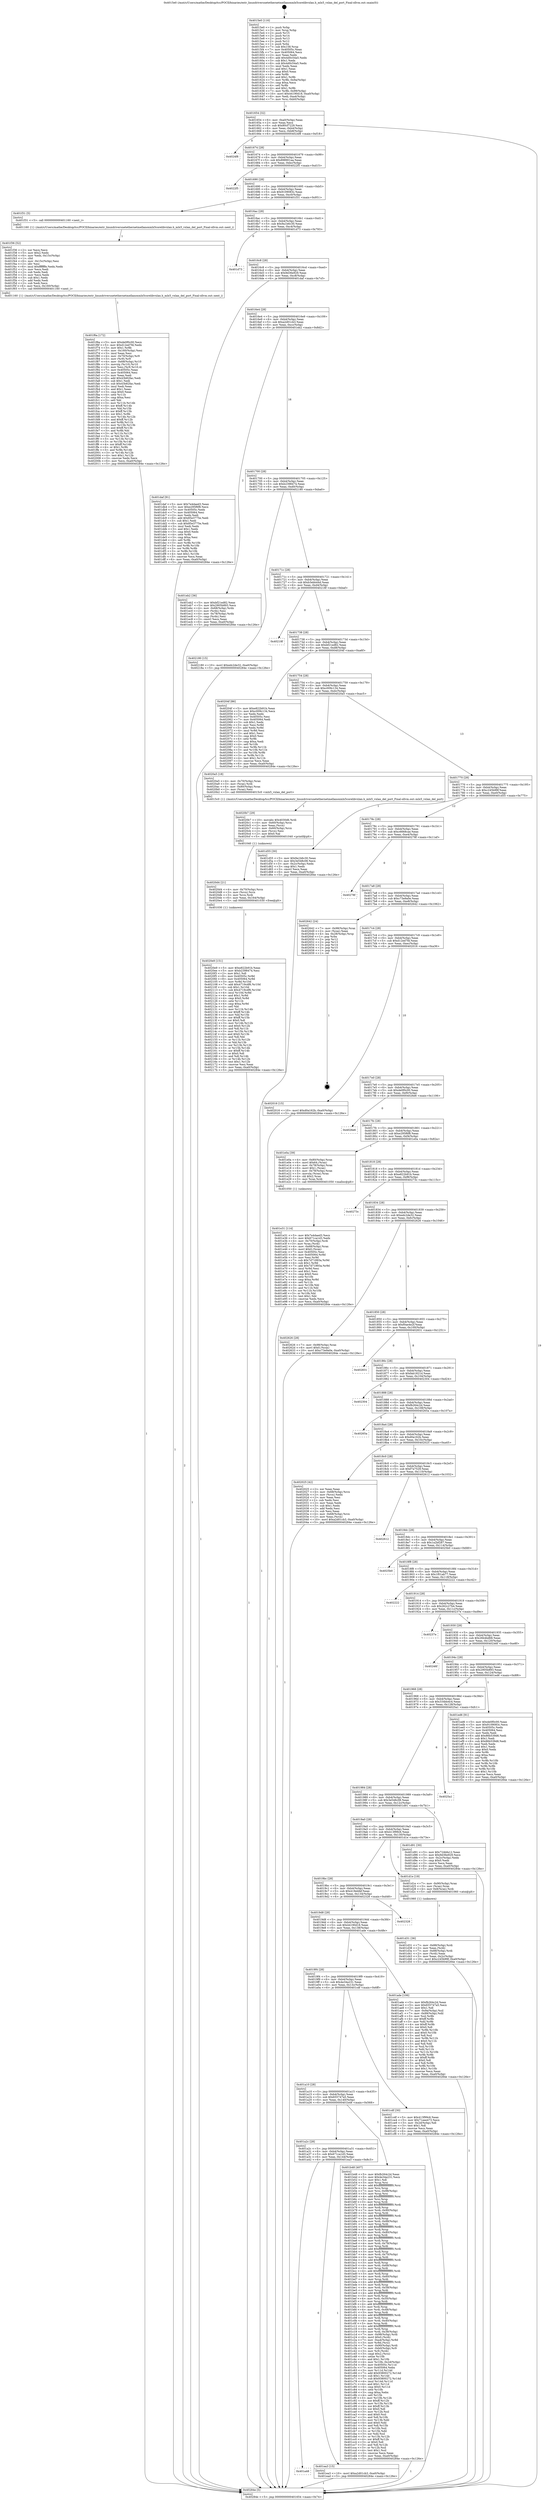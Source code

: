 digraph "0x4015e0" {
  label = "0x4015e0 (/mnt/c/Users/mathe/Desktop/tcc/POCII/binaries/extr_linuxdriversnetethernetmellanoxmlx5corelibvxlan.h_mlx5_vxlan_del_port_Final-ollvm.out::main(0))"
  labelloc = "t"
  node[shape=record]

  Entry [label="",width=0.3,height=0.3,shape=circle,fillcolor=black,style=filled]
  "0x401654" [label="{
     0x401654 [32]\l
     | [instrs]\l
     &nbsp;&nbsp;0x401654 \<+6\>: mov -0xa0(%rbp),%eax\l
     &nbsp;&nbsp;0x40165a \<+2\>: mov %eax,%ecx\l
     &nbsp;&nbsp;0x40165c \<+6\>: sub $0x80cf7229,%ecx\l
     &nbsp;&nbsp;0x401662 \<+6\>: mov %eax,-0xb4(%rbp)\l
     &nbsp;&nbsp;0x401668 \<+6\>: mov %ecx,-0xb8(%rbp)\l
     &nbsp;&nbsp;0x40166e \<+6\>: je 00000000004024f8 \<main+0xf18\>\l
  }"]
  "0x4024f8" [label="{
     0x4024f8\l
  }", style=dashed]
  "0x401674" [label="{
     0x401674 [28]\l
     | [instrs]\l
     &nbsp;&nbsp;0x401674 \<+5\>: jmp 0000000000401679 \<main+0x99\>\l
     &nbsp;&nbsp;0x401679 \<+6\>: mov -0xb4(%rbp),%eax\l
     &nbsp;&nbsp;0x40167f \<+5\>: sub $0x898901aa,%eax\l
     &nbsp;&nbsp;0x401684 \<+6\>: mov %eax,-0xbc(%rbp)\l
     &nbsp;&nbsp;0x40168a \<+6\>: je 00000000004022f5 \<main+0xd15\>\l
  }"]
  Exit [label="",width=0.3,height=0.3,shape=circle,fillcolor=black,style=filled,peripheries=2]
  "0x4022f5" [label="{
     0x4022f5\l
  }", style=dashed]
  "0x401690" [label="{
     0x401690 [28]\l
     | [instrs]\l
     &nbsp;&nbsp;0x401690 \<+5\>: jmp 0000000000401695 \<main+0xb5\>\l
     &nbsp;&nbsp;0x401695 \<+6\>: mov -0xb4(%rbp),%eax\l
     &nbsp;&nbsp;0x40169b \<+5\>: sub $0x9109083c,%eax\l
     &nbsp;&nbsp;0x4016a0 \<+6\>: mov %eax,-0xc0(%rbp)\l
     &nbsp;&nbsp;0x4016a6 \<+6\>: je 0000000000401f31 \<main+0x951\>\l
  }"]
  "0x4020e9" [label="{
     0x4020e9 [151]\l
     | [instrs]\l
     &nbsp;&nbsp;0x4020e9 \<+5\>: mov $0xe822b91b,%eax\l
     &nbsp;&nbsp;0x4020ee \<+5\>: mov $0xb2398474,%esi\l
     &nbsp;&nbsp;0x4020f3 \<+2\>: mov $0x1,%dl\l
     &nbsp;&nbsp;0x4020f5 \<+8\>: mov 0x40505c,%r8d\l
     &nbsp;&nbsp;0x4020fd \<+8\>: mov 0x405064,%r9d\l
     &nbsp;&nbsp;0x402105 \<+3\>: mov %r8d,%r10d\l
     &nbsp;&nbsp;0x402108 \<+7\>: add $0x4719cdf6,%r10d\l
     &nbsp;&nbsp;0x40210f \<+4\>: sub $0x1,%r10d\l
     &nbsp;&nbsp;0x402113 \<+7\>: sub $0x4719cdf6,%r10d\l
     &nbsp;&nbsp;0x40211a \<+4\>: imul %r10d,%r8d\l
     &nbsp;&nbsp;0x40211e \<+4\>: and $0x1,%r8d\l
     &nbsp;&nbsp;0x402122 \<+4\>: cmp $0x0,%r8d\l
     &nbsp;&nbsp;0x402126 \<+4\>: sete %r11b\l
     &nbsp;&nbsp;0x40212a \<+4\>: cmp $0xa,%r9d\l
     &nbsp;&nbsp;0x40212e \<+3\>: setl %bl\l
     &nbsp;&nbsp;0x402131 \<+3\>: mov %r11b,%r14b\l
     &nbsp;&nbsp;0x402134 \<+4\>: xor $0xff,%r14b\l
     &nbsp;&nbsp;0x402138 \<+3\>: mov %bl,%r15b\l
     &nbsp;&nbsp;0x40213b \<+4\>: xor $0xff,%r15b\l
     &nbsp;&nbsp;0x40213f \<+3\>: xor $0x0,%dl\l
     &nbsp;&nbsp;0x402142 \<+3\>: mov %r14b,%r12b\l
     &nbsp;&nbsp;0x402145 \<+4\>: and $0x0,%r12b\l
     &nbsp;&nbsp;0x402149 \<+3\>: and %dl,%r11b\l
     &nbsp;&nbsp;0x40214c \<+3\>: mov %r15b,%r13b\l
     &nbsp;&nbsp;0x40214f \<+4\>: and $0x0,%r13b\l
     &nbsp;&nbsp;0x402153 \<+2\>: and %dl,%bl\l
     &nbsp;&nbsp;0x402155 \<+3\>: or %r11b,%r12b\l
     &nbsp;&nbsp;0x402158 \<+3\>: or %bl,%r13b\l
     &nbsp;&nbsp;0x40215b \<+3\>: xor %r13b,%r12b\l
     &nbsp;&nbsp;0x40215e \<+3\>: or %r15b,%r14b\l
     &nbsp;&nbsp;0x402161 \<+4\>: xor $0xff,%r14b\l
     &nbsp;&nbsp;0x402165 \<+3\>: or $0x0,%dl\l
     &nbsp;&nbsp;0x402168 \<+3\>: and %dl,%r14b\l
     &nbsp;&nbsp;0x40216b \<+3\>: or %r14b,%r12b\l
     &nbsp;&nbsp;0x40216e \<+4\>: test $0x1,%r12b\l
     &nbsp;&nbsp;0x402172 \<+3\>: cmovne %esi,%eax\l
     &nbsp;&nbsp;0x402175 \<+6\>: mov %eax,-0xa0(%rbp)\l
     &nbsp;&nbsp;0x40217b \<+5\>: jmp 000000000040284e \<main+0x126e\>\l
  }"]
  "0x401f31" [label="{
     0x401f31 [5]\l
     | [instrs]\l
     &nbsp;&nbsp;0x401f31 \<+5\>: call 0000000000401160 \<next_i\>\l
     | [calls]\l
     &nbsp;&nbsp;0x401160 \{1\} (/mnt/c/Users/mathe/Desktop/tcc/POCII/binaries/extr_linuxdriversnetethernetmellanoxmlx5corelibvxlan.h_mlx5_vxlan_del_port_Final-ollvm.out::next_i)\l
  }"]
  "0x4016ac" [label="{
     0x4016ac [28]\l
     | [instrs]\l
     &nbsp;&nbsp;0x4016ac \<+5\>: jmp 00000000004016b1 \<main+0xd1\>\l
     &nbsp;&nbsp;0x4016b1 \<+6\>: mov -0xb4(%rbp),%eax\l
     &nbsp;&nbsp;0x4016b7 \<+5\>: sub $0x9a1b6c30,%eax\l
     &nbsp;&nbsp;0x4016bc \<+6\>: mov %eax,-0xc4(%rbp)\l
     &nbsp;&nbsp;0x4016c2 \<+6\>: je 0000000000401d73 \<main+0x793\>\l
  }"]
  "0x4020d4" [label="{
     0x4020d4 [21]\l
     | [instrs]\l
     &nbsp;&nbsp;0x4020d4 \<+4\>: mov -0x70(%rbp),%rcx\l
     &nbsp;&nbsp;0x4020d8 \<+3\>: mov (%rcx),%rcx\l
     &nbsp;&nbsp;0x4020db \<+3\>: mov %rcx,%rdi\l
     &nbsp;&nbsp;0x4020de \<+6\>: mov %eax,-0x164(%rbp)\l
     &nbsp;&nbsp;0x4020e4 \<+5\>: call 0000000000401030 \<free@plt\>\l
     | [calls]\l
     &nbsp;&nbsp;0x401030 \{1\} (unknown)\l
  }"]
  "0x401d73" [label="{
     0x401d73\l
  }", style=dashed]
  "0x4016c8" [label="{
     0x4016c8 [28]\l
     | [instrs]\l
     &nbsp;&nbsp;0x4016c8 \<+5\>: jmp 00000000004016cd \<main+0xed\>\l
     &nbsp;&nbsp;0x4016cd \<+6\>: mov -0xb4(%rbp),%eax\l
     &nbsp;&nbsp;0x4016d3 \<+5\>: sub $0x9d36e929,%eax\l
     &nbsp;&nbsp;0x4016d8 \<+6\>: mov %eax,-0xc8(%rbp)\l
     &nbsp;&nbsp;0x4016de \<+6\>: je 0000000000401daf \<main+0x7cf\>\l
  }"]
  "0x4020b7" [label="{
     0x4020b7 [29]\l
     | [instrs]\l
     &nbsp;&nbsp;0x4020b7 \<+10\>: movabs $0x4030d6,%rdi\l
     &nbsp;&nbsp;0x4020c1 \<+4\>: mov -0x60(%rbp),%rcx\l
     &nbsp;&nbsp;0x4020c5 \<+2\>: mov %eax,(%rcx)\l
     &nbsp;&nbsp;0x4020c7 \<+4\>: mov -0x60(%rbp),%rcx\l
     &nbsp;&nbsp;0x4020cb \<+2\>: mov (%rcx),%esi\l
     &nbsp;&nbsp;0x4020cd \<+2\>: mov $0x0,%al\l
     &nbsp;&nbsp;0x4020cf \<+5\>: call 0000000000401040 \<printf@plt\>\l
     | [calls]\l
     &nbsp;&nbsp;0x401040 \{1\} (unknown)\l
  }"]
  "0x401daf" [label="{
     0x401daf [91]\l
     | [instrs]\l
     &nbsp;&nbsp;0x401daf \<+5\>: mov $0x7e4daed3,%eax\l
     &nbsp;&nbsp;0x401db4 \<+5\>: mov $0xe295f6f8,%ecx\l
     &nbsp;&nbsp;0x401db9 \<+7\>: mov 0x40505c,%edx\l
     &nbsp;&nbsp;0x401dc0 \<+7\>: mov 0x405064,%esi\l
     &nbsp;&nbsp;0x401dc7 \<+2\>: mov %edx,%edi\l
     &nbsp;&nbsp;0x401dc9 \<+6\>: add $0x85e3775e,%edi\l
     &nbsp;&nbsp;0x401dcf \<+3\>: sub $0x1,%edi\l
     &nbsp;&nbsp;0x401dd2 \<+6\>: sub $0x85e3775e,%edi\l
     &nbsp;&nbsp;0x401dd8 \<+3\>: imul %edi,%edx\l
     &nbsp;&nbsp;0x401ddb \<+3\>: and $0x1,%edx\l
     &nbsp;&nbsp;0x401dde \<+3\>: cmp $0x0,%edx\l
     &nbsp;&nbsp;0x401de1 \<+4\>: sete %r8b\l
     &nbsp;&nbsp;0x401de5 \<+3\>: cmp $0xa,%esi\l
     &nbsp;&nbsp;0x401de8 \<+4\>: setl %r9b\l
     &nbsp;&nbsp;0x401dec \<+3\>: mov %r8b,%r10b\l
     &nbsp;&nbsp;0x401def \<+3\>: and %r9b,%r10b\l
     &nbsp;&nbsp;0x401df2 \<+3\>: xor %r9b,%r8b\l
     &nbsp;&nbsp;0x401df5 \<+3\>: or %r8b,%r10b\l
     &nbsp;&nbsp;0x401df8 \<+4\>: test $0x1,%r10b\l
     &nbsp;&nbsp;0x401dfc \<+3\>: cmovne %ecx,%eax\l
     &nbsp;&nbsp;0x401dff \<+6\>: mov %eax,-0xa0(%rbp)\l
     &nbsp;&nbsp;0x401e05 \<+5\>: jmp 000000000040284e \<main+0x126e\>\l
  }"]
  "0x4016e4" [label="{
     0x4016e4 [28]\l
     | [instrs]\l
     &nbsp;&nbsp;0x4016e4 \<+5\>: jmp 00000000004016e9 \<main+0x109\>\l
     &nbsp;&nbsp;0x4016e9 \<+6\>: mov -0xb4(%rbp),%eax\l
     &nbsp;&nbsp;0x4016ef \<+5\>: sub $0xa2d01cb3,%eax\l
     &nbsp;&nbsp;0x4016f4 \<+6\>: mov %eax,-0xcc(%rbp)\l
     &nbsp;&nbsp;0x4016fa \<+6\>: je 0000000000401eb2 \<main+0x8d2\>\l
  }"]
  "0x401f6a" [label="{
     0x401f6a [172]\l
     | [instrs]\l
     &nbsp;&nbsp;0x401f6a \<+5\>: mov $0xde0f0c00,%ecx\l
     &nbsp;&nbsp;0x401f6f \<+5\>: mov $0xd12ed7fd,%edx\l
     &nbsp;&nbsp;0x401f74 \<+3\>: mov $0x1,%r8b\l
     &nbsp;&nbsp;0x401f77 \<+6\>: mov -0x160(%rbp),%esi\l
     &nbsp;&nbsp;0x401f7d \<+3\>: imul %eax,%esi\l
     &nbsp;&nbsp;0x401f80 \<+4\>: mov -0x70(%rbp),%r9\l
     &nbsp;&nbsp;0x401f84 \<+3\>: mov (%r9),%r9\l
     &nbsp;&nbsp;0x401f87 \<+4\>: mov -0x68(%rbp),%r10\l
     &nbsp;&nbsp;0x401f8b \<+3\>: movslq (%r10),%r10\l
     &nbsp;&nbsp;0x401f8e \<+4\>: mov %esi,(%r9,%r10,4)\l
     &nbsp;&nbsp;0x401f92 \<+7\>: mov 0x40505c,%eax\l
     &nbsp;&nbsp;0x401f99 \<+7\>: mov 0x405064,%esi\l
     &nbsp;&nbsp;0x401fa0 \<+2\>: mov %eax,%edi\l
     &nbsp;&nbsp;0x401fa2 \<+6\>: add $0x43b82fac,%edi\l
     &nbsp;&nbsp;0x401fa8 \<+3\>: sub $0x1,%edi\l
     &nbsp;&nbsp;0x401fab \<+6\>: sub $0x43b82fac,%edi\l
     &nbsp;&nbsp;0x401fb1 \<+3\>: imul %edi,%eax\l
     &nbsp;&nbsp;0x401fb4 \<+3\>: and $0x1,%eax\l
     &nbsp;&nbsp;0x401fb7 \<+3\>: cmp $0x0,%eax\l
     &nbsp;&nbsp;0x401fba \<+4\>: sete %r11b\l
     &nbsp;&nbsp;0x401fbe \<+3\>: cmp $0xa,%esi\l
     &nbsp;&nbsp;0x401fc1 \<+3\>: setl %bl\l
     &nbsp;&nbsp;0x401fc4 \<+3\>: mov %r11b,%r14b\l
     &nbsp;&nbsp;0x401fc7 \<+4\>: xor $0xff,%r14b\l
     &nbsp;&nbsp;0x401fcb \<+3\>: mov %bl,%r15b\l
     &nbsp;&nbsp;0x401fce \<+4\>: xor $0xff,%r15b\l
     &nbsp;&nbsp;0x401fd2 \<+4\>: xor $0x1,%r8b\l
     &nbsp;&nbsp;0x401fd6 \<+3\>: mov %r14b,%r12b\l
     &nbsp;&nbsp;0x401fd9 \<+4\>: and $0xff,%r12b\l
     &nbsp;&nbsp;0x401fdd \<+3\>: and %r8b,%r11b\l
     &nbsp;&nbsp;0x401fe0 \<+3\>: mov %r15b,%r13b\l
     &nbsp;&nbsp;0x401fe3 \<+4\>: and $0xff,%r13b\l
     &nbsp;&nbsp;0x401fe7 \<+3\>: and %r8b,%bl\l
     &nbsp;&nbsp;0x401fea \<+3\>: or %r11b,%r12b\l
     &nbsp;&nbsp;0x401fed \<+3\>: or %bl,%r13b\l
     &nbsp;&nbsp;0x401ff0 \<+3\>: xor %r13b,%r12b\l
     &nbsp;&nbsp;0x401ff3 \<+3\>: or %r15b,%r14b\l
     &nbsp;&nbsp;0x401ff6 \<+4\>: xor $0xff,%r14b\l
     &nbsp;&nbsp;0x401ffa \<+4\>: or $0x1,%r8b\l
     &nbsp;&nbsp;0x401ffe \<+3\>: and %r8b,%r14b\l
     &nbsp;&nbsp;0x402001 \<+3\>: or %r14b,%r12b\l
     &nbsp;&nbsp;0x402004 \<+4\>: test $0x1,%r12b\l
     &nbsp;&nbsp;0x402008 \<+3\>: cmovne %edx,%ecx\l
     &nbsp;&nbsp;0x40200b \<+6\>: mov %ecx,-0xa0(%rbp)\l
     &nbsp;&nbsp;0x402011 \<+5\>: jmp 000000000040284e \<main+0x126e\>\l
  }"]
  "0x401eb2" [label="{
     0x401eb2 [36]\l
     | [instrs]\l
     &nbsp;&nbsp;0x401eb2 \<+5\>: mov $0xbf21ed82,%eax\l
     &nbsp;&nbsp;0x401eb7 \<+5\>: mov $0x2905b893,%ecx\l
     &nbsp;&nbsp;0x401ebc \<+4\>: mov -0x68(%rbp),%rdx\l
     &nbsp;&nbsp;0x401ec0 \<+2\>: mov (%rdx),%esi\l
     &nbsp;&nbsp;0x401ec2 \<+4\>: mov -0x78(%rbp),%rdx\l
     &nbsp;&nbsp;0x401ec6 \<+2\>: cmp (%rdx),%esi\l
     &nbsp;&nbsp;0x401ec8 \<+3\>: cmovl %ecx,%eax\l
     &nbsp;&nbsp;0x401ecb \<+6\>: mov %eax,-0xa0(%rbp)\l
     &nbsp;&nbsp;0x401ed1 \<+5\>: jmp 000000000040284e \<main+0x126e\>\l
  }"]
  "0x401700" [label="{
     0x401700 [28]\l
     | [instrs]\l
     &nbsp;&nbsp;0x401700 \<+5\>: jmp 0000000000401705 \<main+0x125\>\l
     &nbsp;&nbsp;0x401705 \<+6\>: mov -0xb4(%rbp),%eax\l
     &nbsp;&nbsp;0x40170b \<+5\>: sub $0xb2398474,%eax\l
     &nbsp;&nbsp;0x401710 \<+6\>: mov %eax,-0xd0(%rbp)\l
     &nbsp;&nbsp;0x401716 \<+6\>: je 0000000000402180 \<main+0xba0\>\l
  }"]
  "0x401f36" [label="{
     0x401f36 [52]\l
     | [instrs]\l
     &nbsp;&nbsp;0x401f36 \<+2\>: xor %ecx,%ecx\l
     &nbsp;&nbsp;0x401f38 \<+5\>: mov $0x2,%edx\l
     &nbsp;&nbsp;0x401f3d \<+6\>: mov %edx,-0x15c(%rbp)\l
     &nbsp;&nbsp;0x401f43 \<+1\>: cltd\l
     &nbsp;&nbsp;0x401f44 \<+6\>: mov -0x15c(%rbp),%esi\l
     &nbsp;&nbsp;0x401f4a \<+2\>: idiv %esi\l
     &nbsp;&nbsp;0x401f4c \<+6\>: imul $0xfffffffe,%edx,%edx\l
     &nbsp;&nbsp;0x401f52 \<+2\>: mov %ecx,%edi\l
     &nbsp;&nbsp;0x401f54 \<+2\>: sub %edx,%edi\l
     &nbsp;&nbsp;0x401f56 \<+2\>: mov %ecx,%edx\l
     &nbsp;&nbsp;0x401f58 \<+3\>: sub $0x1,%edx\l
     &nbsp;&nbsp;0x401f5b \<+2\>: add %edx,%edi\l
     &nbsp;&nbsp;0x401f5d \<+2\>: sub %edi,%ecx\l
     &nbsp;&nbsp;0x401f5f \<+6\>: mov %ecx,-0x160(%rbp)\l
     &nbsp;&nbsp;0x401f65 \<+5\>: call 0000000000401160 \<next_i\>\l
     | [calls]\l
     &nbsp;&nbsp;0x401160 \{1\} (/mnt/c/Users/mathe/Desktop/tcc/POCII/binaries/extr_linuxdriversnetethernetmellanoxmlx5corelibvxlan.h_mlx5_vxlan_del_port_Final-ollvm.out::next_i)\l
  }"]
  "0x402180" [label="{
     0x402180 [15]\l
     | [instrs]\l
     &nbsp;&nbsp;0x402180 \<+10\>: movl $0xedc2de32,-0xa0(%rbp)\l
     &nbsp;&nbsp;0x40218a \<+5\>: jmp 000000000040284e \<main+0x126e\>\l
  }"]
  "0x40171c" [label="{
     0x40171c [28]\l
     | [instrs]\l
     &nbsp;&nbsp;0x40171c \<+5\>: jmp 0000000000401721 \<main+0x141\>\l
     &nbsp;&nbsp;0x401721 \<+6\>: mov -0xb4(%rbp),%eax\l
     &nbsp;&nbsp;0x401727 \<+5\>: sub $0xb3ebb44d,%eax\l
     &nbsp;&nbsp;0x40172c \<+6\>: mov %eax,-0xd4(%rbp)\l
     &nbsp;&nbsp;0x401732 \<+6\>: je 000000000040218f \<main+0xbaf\>\l
  }"]
  "0x401a48" [label="{
     0x401a48\l
  }", style=dashed]
  "0x40218f" [label="{
     0x40218f\l
  }", style=dashed]
  "0x401738" [label="{
     0x401738 [28]\l
     | [instrs]\l
     &nbsp;&nbsp;0x401738 \<+5\>: jmp 000000000040173d \<main+0x15d\>\l
     &nbsp;&nbsp;0x40173d \<+6\>: mov -0xb4(%rbp),%eax\l
     &nbsp;&nbsp;0x401743 \<+5\>: sub $0xbf21ed82,%eax\l
     &nbsp;&nbsp;0x401748 \<+6\>: mov %eax,-0xd8(%rbp)\l
     &nbsp;&nbsp;0x40174e \<+6\>: je 000000000040204f \<main+0xa6f\>\l
  }"]
  "0x401ea3" [label="{
     0x401ea3 [15]\l
     | [instrs]\l
     &nbsp;&nbsp;0x401ea3 \<+10\>: movl $0xa2d01cb3,-0xa0(%rbp)\l
     &nbsp;&nbsp;0x401ead \<+5\>: jmp 000000000040284e \<main+0x126e\>\l
  }"]
  "0x40204f" [label="{
     0x40204f [86]\l
     | [instrs]\l
     &nbsp;&nbsp;0x40204f \<+5\>: mov $0xe822b91b,%eax\l
     &nbsp;&nbsp;0x402054 \<+5\>: mov $0xc009c134,%ecx\l
     &nbsp;&nbsp;0x402059 \<+2\>: xor %edx,%edx\l
     &nbsp;&nbsp;0x40205b \<+7\>: mov 0x40505c,%esi\l
     &nbsp;&nbsp;0x402062 \<+7\>: mov 0x405064,%edi\l
     &nbsp;&nbsp;0x402069 \<+3\>: sub $0x1,%edx\l
     &nbsp;&nbsp;0x40206c \<+3\>: mov %esi,%r8d\l
     &nbsp;&nbsp;0x40206f \<+3\>: add %edx,%r8d\l
     &nbsp;&nbsp;0x402072 \<+4\>: imul %r8d,%esi\l
     &nbsp;&nbsp;0x402076 \<+3\>: and $0x1,%esi\l
     &nbsp;&nbsp;0x402079 \<+3\>: cmp $0x0,%esi\l
     &nbsp;&nbsp;0x40207c \<+4\>: sete %r9b\l
     &nbsp;&nbsp;0x402080 \<+3\>: cmp $0xa,%edi\l
     &nbsp;&nbsp;0x402083 \<+4\>: setl %r10b\l
     &nbsp;&nbsp;0x402087 \<+3\>: mov %r9b,%r11b\l
     &nbsp;&nbsp;0x40208a \<+3\>: and %r10b,%r11b\l
     &nbsp;&nbsp;0x40208d \<+3\>: xor %r10b,%r9b\l
     &nbsp;&nbsp;0x402090 \<+3\>: or %r9b,%r11b\l
     &nbsp;&nbsp;0x402093 \<+4\>: test $0x1,%r11b\l
     &nbsp;&nbsp;0x402097 \<+3\>: cmovne %ecx,%eax\l
     &nbsp;&nbsp;0x40209a \<+6\>: mov %eax,-0xa0(%rbp)\l
     &nbsp;&nbsp;0x4020a0 \<+5\>: jmp 000000000040284e \<main+0x126e\>\l
  }"]
  "0x401754" [label="{
     0x401754 [28]\l
     | [instrs]\l
     &nbsp;&nbsp;0x401754 \<+5\>: jmp 0000000000401759 \<main+0x179\>\l
     &nbsp;&nbsp;0x401759 \<+6\>: mov -0xb4(%rbp),%eax\l
     &nbsp;&nbsp;0x40175f \<+5\>: sub $0xc009c134,%eax\l
     &nbsp;&nbsp;0x401764 \<+6\>: mov %eax,-0xdc(%rbp)\l
     &nbsp;&nbsp;0x40176a \<+6\>: je 00000000004020a5 \<main+0xac5\>\l
  }"]
  "0x401e31" [label="{
     0x401e31 [114]\l
     | [instrs]\l
     &nbsp;&nbsp;0x401e31 \<+5\>: mov $0x7e4daed3,%ecx\l
     &nbsp;&nbsp;0x401e36 \<+5\>: mov $0x671ca1d3,%edx\l
     &nbsp;&nbsp;0x401e3b \<+4\>: mov -0x70(%rbp),%rdi\l
     &nbsp;&nbsp;0x401e3f \<+3\>: mov %rax,(%rdi)\l
     &nbsp;&nbsp;0x401e42 \<+4\>: mov -0x68(%rbp),%rax\l
     &nbsp;&nbsp;0x401e46 \<+6\>: movl $0x0,(%rax)\l
     &nbsp;&nbsp;0x401e4c \<+7\>: mov 0x40505c,%esi\l
     &nbsp;&nbsp;0x401e53 \<+8\>: mov 0x405064,%r8d\l
     &nbsp;&nbsp;0x401e5b \<+3\>: mov %esi,%r9d\l
     &nbsp;&nbsp;0x401e5e \<+7\>: sub $0x7d71893a,%r9d\l
     &nbsp;&nbsp;0x401e65 \<+4\>: sub $0x1,%r9d\l
     &nbsp;&nbsp;0x401e69 \<+7\>: add $0x7d71893a,%r9d\l
     &nbsp;&nbsp;0x401e70 \<+4\>: imul %r9d,%esi\l
     &nbsp;&nbsp;0x401e74 \<+3\>: and $0x1,%esi\l
     &nbsp;&nbsp;0x401e77 \<+3\>: cmp $0x0,%esi\l
     &nbsp;&nbsp;0x401e7a \<+4\>: sete %r10b\l
     &nbsp;&nbsp;0x401e7e \<+4\>: cmp $0xa,%r8d\l
     &nbsp;&nbsp;0x401e82 \<+4\>: setl %r11b\l
     &nbsp;&nbsp;0x401e86 \<+3\>: mov %r10b,%bl\l
     &nbsp;&nbsp;0x401e89 \<+3\>: and %r11b,%bl\l
     &nbsp;&nbsp;0x401e8c \<+3\>: xor %r11b,%r10b\l
     &nbsp;&nbsp;0x401e8f \<+3\>: or %r10b,%bl\l
     &nbsp;&nbsp;0x401e92 \<+3\>: test $0x1,%bl\l
     &nbsp;&nbsp;0x401e95 \<+3\>: cmovne %edx,%ecx\l
     &nbsp;&nbsp;0x401e98 \<+6\>: mov %ecx,-0xa0(%rbp)\l
     &nbsp;&nbsp;0x401e9e \<+5\>: jmp 000000000040284e \<main+0x126e\>\l
  }"]
  "0x4020a5" [label="{
     0x4020a5 [18]\l
     | [instrs]\l
     &nbsp;&nbsp;0x4020a5 \<+4\>: mov -0x70(%rbp),%rax\l
     &nbsp;&nbsp;0x4020a9 \<+3\>: mov (%rax),%rdi\l
     &nbsp;&nbsp;0x4020ac \<+4\>: mov -0x80(%rbp),%rax\l
     &nbsp;&nbsp;0x4020b0 \<+2\>: mov (%rax),%esi\l
     &nbsp;&nbsp;0x4020b2 \<+5\>: call 00000000004015c0 \<mlx5_vxlan_del_port\>\l
     | [calls]\l
     &nbsp;&nbsp;0x4015c0 \{1\} (/mnt/c/Users/mathe/Desktop/tcc/POCII/binaries/extr_linuxdriversnetethernetmellanoxmlx5corelibvxlan.h_mlx5_vxlan_del_port_Final-ollvm.out::mlx5_vxlan_del_port)\l
  }"]
  "0x401770" [label="{
     0x401770 [28]\l
     | [instrs]\l
     &nbsp;&nbsp;0x401770 \<+5\>: jmp 0000000000401775 \<main+0x195\>\l
     &nbsp;&nbsp;0x401775 \<+6\>: mov -0xb4(%rbp),%eax\l
     &nbsp;&nbsp;0x40177b \<+5\>: sub $0xc245b99f,%eax\l
     &nbsp;&nbsp;0x401780 \<+6\>: mov %eax,-0xe0(%rbp)\l
     &nbsp;&nbsp;0x401786 \<+6\>: je 0000000000401d55 \<main+0x775\>\l
  }"]
  "0x401d31" [label="{
     0x401d31 [36]\l
     | [instrs]\l
     &nbsp;&nbsp;0x401d31 \<+7\>: mov -0x88(%rbp),%rdi\l
     &nbsp;&nbsp;0x401d38 \<+2\>: mov %eax,(%rdi)\l
     &nbsp;&nbsp;0x401d3a \<+7\>: mov -0x88(%rbp),%rdi\l
     &nbsp;&nbsp;0x401d41 \<+2\>: mov (%rdi),%eax\l
     &nbsp;&nbsp;0x401d43 \<+3\>: mov %eax,-0x2c(%rbp)\l
     &nbsp;&nbsp;0x401d46 \<+10\>: movl $0xc245b99f,-0xa0(%rbp)\l
     &nbsp;&nbsp;0x401d50 \<+5\>: jmp 000000000040284e \<main+0x126e\>\l
  }"]
  "0x401d55" [label="{
     0x401d55 [30]\l
     | [instrs]\l
     &nbsp;&nbsp;0x401d55 \<+5\>: mov $0x9a1b6c30,%eax\l
     &nbsp;&nbsp;0x401d5a \<+5\>: mov $0x3e548c08,%ecx\l
     &nbsp;&nbsp;0x401d5f \<+3\>: mov -0x2c(%rbp),%edx\l
     &nbsp;&nbsp;0x401d62 \<+3\>: cmp $0x1,%edx\l
     &nbsp;&nbsp;0x401d65 \<+3\>: cmovl %ecx,%eax\l
     &nbsp;&nbsp;0x401d68 \<+6\>: mov %eax,-0xa0(%rbp)\l
     &nbsp;&nbsp;0x401d6e \<+5\>: jmp 000000000040284e \<main+0x126e\>\l
  }"]
  "0x40178c" [label="{
     0x40178c [28]\l
     | [instrs]\l
     &nbsp;&nbsp;0x40178c \<+5\>: jmp 0000000000401791 \<main+0x1b1\>\l
     &nbsp;&nbsp;0x401791 \<+6\>: mov -0xb4(%rbp),%eax\l
     &nbsp;&nbsp;0x401797 \<+5\>: sub $0xc6668cae,%eax\l
     &nbsp;&nbsp;0x40179c \<+6\>: mov %eax,-0xe4(%rbp)\l
     &nbsp;&nbsp;0x4017a2 \<+6\>: je 000000000040278f \<main+0x11af\>\l
  }"]
  "0x401a2c" [label="{
     0x401a2c [28]\l
     | [instrs]\l
     &nbsp;&nbsp;0x401a2c \<+5\>: jmp 0000000000401a31 \<main+0x451\>\l
     &nbsp;&nbsp;0x401a31 \<+6\>: mov -0xb4(%rbp),%eax\l
     &nbsp;&nbsp;0x401a37 \<+5\>: sub $0x671ca1d3,%eax\l
     &nbsp;&nbsp;0x401a3c \<+6\>: mov %eax,-0x144(%rbp)\l
     &nbsp;&nbsp;0x401a42 \<+6\>: je 0000000000401ea3 \<main+0x8c3\>\l
  }"]
  "0x40278f" [label="{
     0x40278f\l
  }", style=dashed]
  "0x4017a8" [label="{
     0x4017a8 [28]\l
     | [instrs]\l
     &nbsp;&nbsp;0x4017a8 \<+5\>: jmp 00000000004017ad \<main+0x1cd\>\l
     &nbsp;&nbsp;0x4017ad \<+6\>: mov -0xb4(%rbp),%eax\l
     &nbsp;&nbsp;0x4017b3 \<+5\>: sub $0xc73e9a0e,%eax\l
     &nbsp;&nbsp;0x4017b8 \<+6\>: mov %eax,-0xe8(%rbp)\l
     &nbsp;&nbsp;0x4017be \<+6\>: je 0000000000402642 \<main+0x1062\>\l
  }"]
  "0x401b48" [label="{
     0x401b48 [407]\l
     | [instrs]\l
     &nbsp;&nbsp;0x401b48 \<+5\>: mov $0xfb264c2d,%eax\l
     &nbsp;&nbsp;0x401b4d \<+5\>: mov $0x4e34a231,%ecx\l
     &nbsp;&nbsp;0x401b52 \<+2\>: mov $0x1,%dl\l
     &nbsp;&nbsp;0x401b54 \<+3\>: mov %rsp,%rsi\l
     &nbsp;&nbsp;0x401b57 \<+4\>: add $0xfffffffffffffff0,%rsi\l
     &nbsp;&nbsp;0x401b5b \<+3\>: mov %rsi,%rsp\l
     &nbsp;&nbsp;0x401b5e \<+7\>: mov %rsi,-0x98(%rbp)\l
     &nbsp;&nbsp;0x401b65 \<+3\>: mov %rsp,%rsi\l
     &nbsp;&nbsp;0x401b68 \<+4\>: add $0xfffffffffffffff0,%rsi\l
     &nbsp;&nbsp;0x401b6c \<+3\>: mov %rsi,%rsp\l
     &nbsp;&nbsp;0x401b6f \<+3\>: mov %rsp,%rdi\l
     &nbsp;&nbsp;0x401b72 \<+4\>: add $0xfffffffffffffff0,%rdi\l
     &nbsp;&nbsp;0x401b76 \<+3\>: mov %rdi,%rsp\l
     &nbsp;&nbsp;0x401b79 \<+7\>: mov %rdi,-0x90(%rbp)\l
     &nbsp;&nbsp;0x401b80 \<+3\>: mov %rsp,%rdi\l
     &nbsp;&nbsp;0x401b83 \<+4\>: add $0xfffffffffffffff0,%rdi\l
     &nbsp;&nbsp;0x401b87 \<+3\>: mov %rdi,%rsp\l
     &nbsp;&nbsp;0x401b8a \<+7\>: mov %rdi,-0x88(%rbp)\l
     &nbsp;&nbsp;0x401b91 \<+3\>: mov %rsp,%rdi\l
     &nbsp;&nbsp;0x401b94 \<+4\>: add $0xfffffffffffffff0,%rdi\l
     &nbsp;&nbsp;0x401b98 \<+3\>: mov %rdi,%rsp\l
     &nbsp;&nbsp;0x401b9b \<+4\>: mov %rdi,-0x80(%rbp)\l
     &nbsp;&nbsp;0x401b9f \<+3\>: mov %rsp,%rdi\l
     &nbsp;&nbsp;0x401ba2 \<+4\>: add $0xfffffffffffffff0,%rdi\l
     &nbsp;&nbsp;0x401ba6 \<+3\>: mov %rdi,%rsp\l
     &nbsp;&nbsp;0x401ba9 \<+4\>: mov %rdi,-0x78(%rbp)\l
     &nbsp;&nbsp;0x401bad \<+3\>: mov %rsp,%rdi\l
     &nbsp;&nbsp;0x401bb0 \<+4\>: add $0xfffffffffffffff0,%rdi\l
     &nbsp;&nbsp;0x401bb4 \<+3\>: mov %rdi,%rsp\l
     &nbsp;&nbsp;0x401bb7 \<+4\>: mov %rdi,-0x70(%rbp)\l
     &nbsp;&nbsp;0x401bbb \<+3\>: mov %rsp,%rdi\l
     &nbsp;&nbsp;0x401bbe \<+4\>: add $0xfffffffffffffff0,%rdi\l
     &nbsp;&nbsp;0x401bc2 \<+3\>: mov %rdi,%rsp\l
     &nbsp;&nbsp;0x401bc5 \<+4\>: mov %rdi,-0x68(%rbp)\l
     &nbsp;&nbsp;0x401bc9 \<+3\>: mov %rsp,%rdi\l
     &nbsp;&nbsp;0x401bcc \<+4\>: add $0xfffffffffffffff0,%rdi\l
     &nbsp;&nbsp;0x401bd0 \<+3\>: mov %rdi,%rsp\l
     &nbsp;&nbsp;0x401bd3 \<+4\>: mov %rdi,-0x60(%rbp)\l
     &nbsp;&nbsp;0x401bd7 \<+3\>: mov %rsp,%rdi\l
     &nbsp;&nbsp;0x401bda \<+4\>: add $0xfffffffffffffff0,%rdi\l
     &nbsp;&nbsp;0x401bde \<+3\>: mov %rdi,%rsp\l
     &nbsp;&nbsp;0x401be1 \<+4\>: mov %rdi,-0x58(%rbp)\l
     &nbsp;&nbsp;0x401be5 \<+3\>: mov %rsp,%rdi\l
     &nbsp;&nbsp;0x401be8 \<+4\>: add $0xfffffffffffffff0,%rdi\l
     &nbsp;&nbsp;0x401bec \<+3\>: mov %rdi,%rsp\l
     &nbsp;&nbsp;0x401bef \<+4\>: mov %rdi,-0x50(%rbp)\l
     &nbsp;&nbsp;0x401bf3 \<+3\>: mov %rsp,%rdi\l
     &nbsp;&nbsp;0x401bf6 \<+4\>: add $0xfffffffffffffff0,%rdi\l
     &nbsp;&nbsp;0x401bfa \<+3\>: mov %rdi,%rsp\l
     &nbsp;&nbsp;0x401bfd \<+4\>: mov %rdi,-0x48(%rbp)\l
     &nbsp;&nbsp;0x401c01 \<+3\>: mov %rsp,%rdi\l
     &nbsp;&nbsp;0x401c04 \<+4\>: add $0xfffffffffffffff0,%rdi\l
     &nbsp;&nbsp;0x401c08 \<+3\>: mov %rdi,%rsp\l
     &nbsp;&nbsp;0x401c0b \<+4\>: mov %rdi,-0x40(%rbp)\l
     &nbsp;&nbsp;0x401c0f \<+3\>: mov %rsp,%rdi\l
     &nbsp;&nbsp;0x401c12 \<+4\>: add $0xfffffffffffffff0,%rdi\l
     &nbsp;&nbsp;0x401c16 \<+3\>: mov %rdi,%rsp\l
     &nbsp;&nbsp;0x401c19 \<+4\>: mov %rdi,-0x38(%rbp)\l
     &nbsp;&nbsp;0x401c1d \<+7\>: mov -0x98(%rbp),%rdi\l
     &nbsp;&nbsp;0x401c24 \<+6\>: movl $0x0,(%rdi)\l
     &nbsp;&nbsp;0x401c2a \<+7\>: mov -0xa4(%rbp),%r8d\l
     &nbsp;&nbsp;0x401c31 \<+3\>: mov %r8d,(%rsi)\l
     &nbsp;&nbsp;0x401c34 \<+7\>: mov -0x90(%rbp),%rdi\l
     &nbsp;&nbsp;0x401c3b \<+7\>: mov -0xb0(%rbp),%r9\l
     &nbsp;&nbsp;0x401c42 \<+3\>: mov %r9,(%rdi)\l
     &nbsp;&nbsp;0x401c45 \<+3\>: cmpl $0x2,(%rsi)\l
     &nbsp;&nbsp;0x401c48 \<+4\>: setne %r10b\l
     &nbsp;&nbsp;0x401c4c \<+4\>: and $0x1,%r10b\l
     &nbsp;&nbsp;0x401c50 \<+4\>: mov %r10b,-0x2d(%rbp)\l
     &nbsp;&nbsp;0x401c54 \<+8\>: mov 0x40505c,%r11d\l
     &nbsp;&nbsp;0x401c5c \<+7\>: mov 0x405064,%ebx\l
     &nbsp;&nbsp;0x401c63 \<+3\>: mov %r11d,%r14d\l
     &nbsp;&nbsp;0x401c66 \<+7\>: add $0x93800272,%r14d\l
     &nbsp;&nbsp;0x401c6d \<+4\>: sub $0x1,%r14d\l
     &nbsp;&nbsp;0x401c71 \<+7\>: sub $0x93800272,%r14d\l
     &nbsp;&nbsp;0x401c78 \<+4\>: imul %r14d,%r11d\l
     &nbsp;&nbsp;0x401c7c \<+4\>: and $0x1,%r11d\l
     &nbsp;&nbsp;0x401c80 \<+4\>: cmp $0x0,%r11d\l
     &nbsp;&nbsp;0x401c84 \<+4\>: sete %r10b\l
     &nbsp;&nbsp;0x401c88 \<+3\>: cmp $0xa,%ebx\l
     &nbsp;&nbsp;0x401c8b \<+4\>: setl %r15b\l
     &nbsp;&nbsp;0x401c8f \<+3\>: mov %r10b,%r12b\l
     &nbsp;&nbsp;0x401c92 \<+4\>: xor $0xff,%r12b\l
     &nbsp;&nbsp;0x401c96 \<+3\>: mov %r15b,%r13b\l
     &nbsp;&nbsp;0x401c99 \<+4\>: xor $0xff,%r13b\l
     &nbsp;&nbsp;0x401c9d \<+3\>: xor $0x0,%dl\l
     &nbsp;&nbsp;0x401ca0 \<+3\>: mov %r12b,%sil\l
     &nbsp;&nbsp;0x401ca3 \<+4\>: and $0x0,%sil\l
     &nbsp;&nbsp;0x401ca7 \<+3\>: and %dl,%r10b\l
     &nbsp;&nbsp;0x401caa \<+3\>: mov %r13b,%dil\l
     &nbsp;&nbsp;0x401cad \<+4\>: and $0x0,%dil\l
     &nbsp;&nbsp;0x401cb1 \<+3\>: and %dl,%r15b\l
     &nbsp;&nbsp;0x401cb4 \<+3\>: or %r10b,%sil\l
     &nbsp;&nbsp;0x401cb7 \<+3\>: or %r15b,%dil\l
     &nbsp;&nbsp;0x401cba \<+3\>: xor %dil,%sil\l
     &nbsp;&nbsp;0x401cbd \<+3\>: or %r13b,%r12b\l
     &nbsp;&nbsp;0x401cc0 \<+4\>: xor $0xff,%r12b\l
     &nbsp;&nbsp;0x401cc4 \<+3\>: or $0x0,%dl\l
     &nbsp;&nbsp;0x401cc7 \<+3\>: and %dl,%r12b\l
     &nbsp;&nbsp;0x401cca \<+3\>: or %r12b,%sil\l
     &nbsp;&nbsp;0x401ccd \<+4\>: test $0x1,%sil\l
     &nbsp;&nbsp;0x401cd1 \<+3\>: cmovne %ecx,%eax\l
     &nbsp;&nbsp;0x401cd4 \<+6\>: mov %eax,-0xa0(%rbp)\l
     &nbsp;&nbsp;0x401cda \<+5\>: jmp 000000000040284e \<main+0x126e\>\l
  }"]
  "0x402642" [label="{
     0x402642 [24]\l
     | [instrs]\l
     &nbsp;&nbsp;0x402642 \<+7\>: mov -0x98(%rbp),%rax\l
     &nbsp;&nbsp;0x402649 \<+2\>: mov (%rax),%eax\l
     &nbsp;&nbsp;0x40264b \<+4\>: lea -0x28(%rbp),%rsp\l
     &nbsp;&nbsp;0x40264f \<+1\>: pop %rbx\l
     &nbsp;&nbsp;0x402650 \<+2\>: pop %r12\l
     &nbsp;&nbsp;0x402652 \<+2\>: pop %r13\l
     &nbsp;&nbsp;0x402654 \<+2\>: pop %r14\l
     &nbsp;&nbsp;0x402656 \<+2\>: pop %r15\l
     &nbsp;&nbsp;0x402658 \<+1\>: pop %rbp\l
     &nbsp;&nbsp;0x402659 \<+1\>: ret\l
  }"]
  "0x4017c4" [label="{
     0x4017c4 [28]\l
     | [instrs]\l
     &nbsp;&nbsp;0x4017c4 \<+5\>: jmp 00000000004017c9 \<main+0x1e9\>\l
     &nbsp;&nbsp;0x4017c9 \<+6\>: mov -0xb4(%rbp),%eax\l
     &nbsp;&nbsp;0x4017cf \<+5\>: sub $0xd12ed7fd,%eax\l
     &nbsp;&nbsp;0x4017d4 \<+6\>: mov %eax,-0xec(%rbp)\l
     &nbsp;&nbsp;0x4017da \<+6\>: je 0000000000402016 \<main+0xa36\>\l
  }"]
  "0x401a10" [label="{
     0x401a10 [28]\l
     | [instrs]\l
     &nbsp;&nbsp;0x401a10 \<+5\>: jmp 0000000000401a15 \<main+0x435\>\l
     &nbsp;&nbsp;0x401a15 \<+6\>: mov -0xb4(%rbp),%eax\l
     &nbsp;&nbsp;0x401a1b \<+5\>: sub $0x655747a5,%eax\l
     &nbsp;&nbsp;0x401a20 \<+6\>: mov %eax,-0x140(%rbp)\l
     &nbsp;&nbsp;0x401a26 \<+6\>: je 0000000000401b48 \<main+0x568\>\l
  }"]
  "0x402016" [label="{
     0x402016 [15]\l
     | [instrs]\l
     &nbsp;&nbsp;0x402016 \<+10\>: movl $0xd0a162b,-0xa0(%rbp)\l
     &nbsp;&nbsp;0x402020 \<+5\>: jmp 000000000040284e \<main+0x126e\>\l
  }"]
  "0x4017e0" [label="{
     0x4017e0 [28]\l
     | [instrs]\l
     &nbsp;&nbsp;0x4017e0 \<+5\>: jmp 00000000004017e5 \<main+0x205\>\l
     &nbsp;&nbsp;0x4017e5 \<+6\>: mov -0xb4(%rbp),%eax\l
     &nbsp;&nbsp;0x4017eb \<+5\>: sub $0xde0f0c00,%eax\l
     &nbsp;&nbsp;0x4017f0 \<+6\>: mov %eax,-0xf0(%rbp)\l
     &nbsp;&nbsp;0x4017f6 \<+6\>: je 00000000004026e6 \<main+0x1106\>\l
  }"]
  "0x401cdf" [label="{
     0x401cdf [30]\l
     | [instrs]\l
     &nbsp;&nbsp;0x401cdf \<+5\>: mov $0x413f99c6,%eax\l
     &nbsp;&nbsp;0x401ce4 \<+5\>: mov $0x71eee473,%ecx\l
     &nbsp;&nbsp;0x401ce9 \<+3\>: mov -0x2d(%rbp),%dl\l
     &nbsp;&nbsp;0x401cec \<+3\>: test $0x1,%dl\l
     &nbsp;&nbsp;0x401cef \<+3\>: cmovne %ecx,%eax\l
     &nbsp;&nbsp;0x401cf2 \<+6\>: mov %eax,-0xa0(%rbp)\l
     &nbsp;&nbsp;0x401cf8 \<+5\>: jmp 000000000040284e \<main+0x126e\>\l
  }"]
  "0x4026e6" [label="{
     0x4026e6\l
  }", style=dashed]
  "0x4017fc" [label="{
     0x4017fc [28]\l
     | [instrs]\l
     &nbsp;&nbsp;0x4017fc \<+5\>: jmp 0000000000401801 \<main+0x221\>\l
     &nbsp;&nbsp;0x401801 \<+6\>: mov -0xb4(%rbp),%eax\l
     &nbsp;&nbsp;0x401807 \<+5\>: sub $0xe295f6f8,%eax\l
     &nbsp;&nbsp;0x40180c \<+6\>: mov %eax,-0xf4(%rbp)\l
     &nbsp;&nbsp;0x401812 \<+6\>: je 0000000000401e0a \<main+0x82a\>\l
  }"]
  "0x4015e0" [label="{
     0x4015e0 [116]\l
     | [instrs]\l
     &nbsp;&nbsp;0x4015e0 \<+1\>: push %rbp\l
     &nbsp;&nbsp;0x4015e1 \<+3\>: mov %rsp,%rbp\l
     &nbsp;&nbsp;0x4015e4 \<+2\>: push %r15\l
     &nbsp;&nbsp;0x4015e6 \<+2\>: push %r14\l
     &nbsp;&nbsp;0x4015e8 \<+2\>: push %r13\l
     &nbsp;&nbsp;0x4015ea \<+2\>: push %r12\l
     &nbsp;&nbsp;0x4015ec \<+1\>: push %rbx\l
     &nbsp;&nbsp;0x4015ed \<+7\>: sub $0x158,%rsp\l
     &nbsp;&nbsp;0x4015f4 \<+7\>: mov 0x40505c,%eax\l
     &nbsp;&nbsp;0x4015fb \<+7\>: mov 0x405064,%ecx\l
     &nbsp;&nbsp;0x401602 \<+2\>: mov %eax,%edx\l
     &nbsp;&nbsp;0x401604 \<+6\>: add $0x4d0c54a5,%edx\l
     &nbsp;&nbsp;0x40160a \<+3\>: sub $0x1,%edx\l
     &nbsp;&nbsp;0x40160d \<+6\>: sub $0x4d0c54a5,%edx\l
     &nbsp;&nbsp;0x401613 \<+3\>: imul %edx,%eax\l
     &nbsp;&nbsp;0x401616 \<+3\>: and $0x1,%eax\l
     &nbsp;&nbsp;0x401619 \<+3\>: cmp $0x0,%eax\l
     &nbsp;&nbsp;0x40161c \<+4\>: sete %r8b\l
     &nbsp;&nbsp;0x401620 \<+4\>: and $0x1,%r8b\l
     &nbsp;&nbsp;0x401624 \<+7\>: mov %r8b,-0x9a(%rbp)\l
     &nbsp;&nbsp;0x40162b \<+3\>: cmp $0xa,%ecx\l
     &nbsp;&nbsp;0x40162e \<+4\>: setl %r8b\l
     &nbsp;&nbsp;0x401632 \<+4\>: and $0x1,%r8b\l
     &nbsp;&nbsp;0x401636 \<+7\>: mov %r8b,-0x99(%rbp)\l
     &nbsp;&nbsp;0x40163d \<+10\>: movl $0x44190d18,-0xa0(%rbp)\l
     &nbsp;&nbsp;0x401647 \<+6\>: mov %edi,-0xa4(%rbp)\l
     &nbsp;&nbsp;0x40164d \<+7\>: mov %rsi,-0xb0(%rbp)\l
  }"]
  "0x401e0a" [label="{
     0x401e0a [39]\l
     | [instrs]\l
     &nbsp;&nbsp;0x401e0a \<+4\>: mov -0x80(%rbp),%rax\l
     &nbsp;&nbsp;0x401e0e \<+6\>: movl $0x64,(%rax)\l
     &nbsp;&nbsp;0x401e14 \<+4\>: mov -0x78(%rbp),%rax\l
     &nbsp;&nbsp;0x401e18 \<+6\>: movl $0x1,(%rax)\l
     &nbsp;&nbsp;0x401e1e \<+4\>: mov -0x78(%rbp),%rax\l
     &nbsp;&nbsp;0x401e22 \<+3\>: movslq (%rax),%rax\l
     &nbsp;&nbsp;0x401e25 \<+4\>: shl $0x2,%rax\l
     &nbsp;&nbsp;0x401e29 \<+3\>: mov %rax,%rdi\l
     &nbsp;&nbsp;0x401e2c \<+5\>: call 0000000000401050 \<malloc@plt\>\l
     | [calls]\l
     &nbsp;&nbsp;0x401050 \{1\} (unknown)\l
  }"]
  "0x401818" [label="{
     0x401818 [28]\l
     | [instrs]\l
     &nbsp;&nbsp;0x401818 \<+5\>: jmp 000000000040181d \<main+0x23d\>\l
     &nbsp;&nbsp;0x40181d \<+6\>: mov -0xb4(%rbp),%eax\l
     &nbsp;&nbsp;0x401823 \<+5\>: sub $0xe822b91b,%eax\l
     &nbsp;&nbsp;0x401828 \<+6\>: mov %eax,-0xf8(%rbp)\l
     &nbsp;&nbsp;0x40182e \<+6\>: je 000000000040273c \<main+0x115c\>\l
  }"]
  "0x40284e" [label="{
     0x40284e [5]\l
     | [instrs]\l
     &nbsp;&nbsp;0x40284e \<+5\>: jmp 0000000000401654 \<main+0x74\>\l
  }"]
  "0x40273c" [label="{
     0x40273c\l
  }", style=dashed]
  "0x401834" [label="{
     0x401834 [28]\l
     | [instrs]\l
     &nbsp;&nbsp;0x401834 \<+5\>: jmp 0000000000401839 \<main+0x259\>\l
     &nbsp;&nbsp;0x401839 \<+6\>: mov -0xb4(%rbp),%eax\l
     &nbsp;&nbsp;0x40183f \<+5\>: sub $0xedc2de32,%eax\l
     &nbsp;&nbsp;0x401844 \<+6\>: mov %eax,-0xfc(%rbp)\l
     &nbsp;&nbsp;0x40184a \<+6\>: je 0000000000402626 \<main+0x1046\>\l
  }"]
  "0x4019f4" [label="{
     0x4019f4 [28]\l
     | [instrs]\l
     &nbsp;&nbsp;0x4019f4 \<+5\>: jmp 00000000004019f9 \<main+0x419\>\l
     &nbsp;&nbsp;0x4019f9 \<+6\>: mov -0xb4(%rbp),%eax\l
     &nbsp;&nbsp;0x4019ff \<+5\>: sub $0x4e34a231,%eax\l
     &nbsp;&nbsp;0x401a04 \<+6\>: mov %eax,-0x13c(%rbp)\l
     &nbsp;&nbsp;0x401a0a \<+6\>: je 0000000000401cdf \<main+0x6ff\>\l
  }"]
  "0x402626" [label="{
     0x402626 [28]\l
     | [instrs]\l
     &nbsp;&nbsp;0x402626 \<+7\>: mov -0x98(%rbp),%rax\l
     &nbsp;&nbsp;0x40262d \<+6\>: movl $0x0,(%rax)\l
     &nbsp;&nbsp;0x402633 \<+10\>: movl $0xc73e9a0e,-0xa0(%rbp)\l
     &nbsp;&nbsp;0x40263d \<+5\>: jmp 000000000040284e \<main+0x126e\>\l
  }"]
  "0x401850" [label="{
     0x401850 [28]\l
     | [instrs]\l
     &nbsp;&nbsp;0x401850 \<+5\>: jmp 0000000000401855 \<main+0x275\>\l
     &nbsp;&nbsp;0x401855 \<+6\>: mov -0xb4(%rbp),%eax\l
     &nbsp;&nbsp;0x40185b \<+5\>: sub $0xf0ae4e2f,%eax\l
     &nbsp;&nbsp;0x401860 \<+6\>: mov %eax,-0x100(%rbp)\l
     &nbsp;&nbsp;0x401866 \<+6\>: je 0000000000402831 \<main+0x1251\>\l
  }"]
  "0x401ade" [label="{
     0x401ade [106]\l
     | [instrs]\l
     &nbsp;&nbsp;0x401ade \<+5\>: mov $0xfb264c2d,%eax\l
     &nbsp;&nbsp;0x401ae3 \<+5\>: mov $0x655747a5,%ecx\l
     &nbsp;&nbsp;0x401ae8 \<+2\>: mov $0x1,%dl\l
     &nbsp;&nbsp;0x401aea \<+7\>: mov -0x9a(%rbp),%sil\l
     &nbsp;&nbsp;0x401af1 \<+7\>: mov -0x99(%rbp),%dil\l
     &nbsp;&nbsp;0x401af8 \<+3\>: mov %sil,%r8b\l
     &nbsp;&nbsp;0x401afb \<+4\>: xor $0xff,%r8b\l
     &nbsp;&nbsp;0x401aff \<+3\>: mov %dil,%r9b\l
     &nbsp;&nbsp;0x401b02 \<+4\>: xor $0xff,%r9b\l
     &nbsp;&nbsp;0x401b06 \<+3\>: xor $0x0,%dl\l
     &nbsp;&nbsp;0x401b09 \<+3\>: mov %r8b,%r10b\l
     &nbsp;&nbsp;0x401b0c \<+4\>: and $0x0,%r10b\l
     &nbsp;&nbsp;0x401b10 \<+3\>: and %dl,%sil\l
     &nbsp;&nbsp;0x401b13 \<+3\>: mov %r9b,%r11b\l
     &nbsp;&nbsp;0x401b16 \<+4\>: and $0x0,%r11b\l
     &nbsp;&nbsp;0x401b1a \<+3\>: and %dl,%dil\l
     &nbsp;&nbsp;0x401b1d \<+3\>: or %sil,%r10b\l
     &nbsp;&nbsp;0x401b20 \<+3\>: or %dil,%r11b\l
     &nbsp;&nbsp;0x401b23 \<+3\>: xor %r11b,%r10b\l
     &nbsp;&nbsp;0x401b26 \<+3\>: or %r9b,%r8b\l
     &nbsp;&nbsp;0x401b29 \<+4\>: xor $0xff,%r8b\l
     &nbsp;&nbsp;0x401b2d \<+3\>: or $0x0,%dl\l
     &nbsp;&nbsp;0x401b30 \<+3\>: and %dl,%r8b\l
     &nbsp;&nbsp;0x401b33 \<+3\>: or %r8b,%r10b\l
     &nbsp;&nbsp;0x401b36 \<+4\>: test $0x1,%r10b\l
     &nbsp;&nbsp;0x401b3a \<+3\>: cmovne %ecx,%eax\l
     &nbsp;&nbsp;0x401b3d \<+6\>: mov %eax,-0xa0(%rbp)\l
     &nbsp;&nbsp;0x401b43 \<+5\>: jmp 000000000040284e \<main+0x126e\>\l
  }"]
  "0x402831" [label="{
     0x402831\l
  }", style=dashed]
  "0x40186c" [label="{
     0x40186c [28]\l
     | [instrs]\l
     &nbsp;&nbsp;0x40186c \<+5\>: jmp 0000000000401871 \<main+0x291\>\l
     &nbsp;&nbsp;0x401871 \<+6\>: mov -0xb4(%rbp),%eax\l
     &nbsp;&nbsp;0x401877 \<+5\>: sub $0xfab1821d,%eax\l
     &nbsp;&nbsp;0x40187c \<+6\>: mov %eax,-0x104(%rbp)\l
     &nbsp;&nbsp;0x401882 \<+6\>: je 0000000000402304 \<main+0xd24\>\l
  }"]
  "0x4019d8" [label="{
     0x4019d8 [28]\l
     | [instrs]\l
     &nbsp;&nbsp;0x4019d8 \<+5\>: jmp 00000000004019dd \<main+0x3fd\>\l
     &nbsp;&nbsp;0x4019dd \<+6\>: mov -0xb4(%rbp),%eax\l
     &nbsp;&nbsp;0x4019e3 \<+5\>: sub $0x44190d18,%eax\l
     &nbsp;&nbsp;0x4019e8 \<+6\>: mov %eax,-0x138(%rbp)\l
     &nbsp;&nbsp;0x4019ee \<+6\>: je 0000000000401ade \<main+0x4fe\>\l
  }"]
  "0x402304" [label="{
     0x402304\l
  }", style=dashed]
  "0x401888" [label="{
     0x401888 [28]\l
     | [instrs]\l
     &nbsp;&nbsp;0x401888 \<+5\>: jmp 000000000040188d \<main+0x2ad\>\l
     &nbsp;&nbsp;0x40188d \<+6\>: mov -0xb4(%rbp),%eax\l
     &nbsp;&nbsp;0x401893 \<+5\>: sub $0xfb264c2d,%eax\l
     &nbsp;&nbsp;0x401898 \<+6\>: mov %eax,-0x108(%rbp)\l
     &nbsp;&nbsp;0x40189e \<+6\>: je 000000000040265a \<main+0x107a\>\l
  }"]
  "0x402328" [label="{
     0x402328\l
  }", style=dashed]
  "0x40265a" [label="{
     0x40265a\l
  }", style=dashed]
  "0x4018a4" [label="{
     0x4018a4 [28]\l
     | [instrs]\l
     &nbsp;&nbsp;0x4018a4 \<+5\>: jmp 00000000004018a9 \<main+0x2c9\>\l
     &nbsp;&nbsp;0x4018a9 \<+6\>: mov -0xb4(%rbp),%eax\l
     &nbsp;&nbsp;0x4018af \<+5\>: sub $0xd0a162b,%eax\l
     &nbsp;&nbsp;0x4018b4 \<+6\>: mov %eax,-0x10c(%rbp)\l
     &nbsp;&nbsp;0x4018ba \<+6\>: je 0000000000402025 \<main+0xa45\>\l
  }"]
  "0x4019bc" [label="{
     0x4019bc [28]\l
     | [instrs]\l
     &nbsp;&nbsp;0x4019bc \<+5\>: jmp 00000000004019c1 \<main+0x3e1\>\l
     &nbsp;&nbsp;0x4019c1 \<+6\>: mov -0xb4(%rbp),%eax\l
     &nbsp;&nbsp;0x4019c7 \<+5\>: sub $0x419ebfef,%eax\l
     &nbsp;&nbsp;0x4019cc \<+6\>: mov %eax,-0x134(%rbp)\l
     &nbsp;&nbsp;0x4019d2 \<+6\>: je 0000000000402328 \<main+0xd48\>\l
  }"]
  "0x402025" [label="{
     0x402025 [42]\l
     | [instrs]\l
     &nbsp;&nbsp;0x402025 \<+2\>: xor %eax,%eax\l
     &nbsp;&nbsp;0x402027 \<+4\>: mov -0x68(%rbp),%rcx\l
     &nbsp;&nbsp;0x40202b \<+2\>: mov (%rcx),%edx\l
     &nbsp;&nbsp;0x40202d \<+2\>: mov %eax,%esi\l
     &nbsp;&nbsp;0x40202f \<+2\>: sub %edx,%esi\l
     &nbsp;&nbsp;0x402031 \<+2\>: mov %eax,%edx\l
     &nbsp;&nbsp;0x402033 \<+3\>: sub $0x1,%edx\l
     &nbsp;&nbsp;0x402036 \<+2\>: add %edx,%esi\l
     &nbsp;&nbsp;0x402038 \<+2\>: sub %esi,%eax\l
     &nbsp;&nbsp;0x40203a \<+4\>: mov -0x68(%rbp),%rcx\l
     &nbsp;&nbsp;0x40203e \<+2\>: mov %eax,(%rcx)\l
     &nbsp;&nbsp;0x402040 \<+10\>: movl $0xa2d01cb3,-0xa0(%rbp)\l
     &nbsp;&nbsp;0x40204a \<+5\>: jmp 000000000040284e \<main+0x126e\>\l
  }"]
  "0x4018c0" [label="{
     0x4018c0 [28]\l
     | [instrs]\l
     &nbsp;&nbsp;0x4018c0 \<+5\>: jmp 00000000004018c5 \<main+0x2e5\>\l
     &nbsp;&nbsp;0x4018c5 \<+6\>: mov -0xb4(%rbp),%eax\l
     &nbsp;&nbsp;0x4018cb \<+5\>: sub $0xf7a7529,%eax\l
     &nbsp;&nbsp;0x4018d0 \<+6\>: mov %eax,-0x110(%rbp)\l
     &nbsp;&nbsp;0x4018d6 \<+6\>: je 0000000000402612 \<main+0x1032\>\l
  }"]
  "0x401d1e" [label="{
     0x401d1e [19]\l
     | [instrs]\l
     &nbsp;&nbsp;0x401d1e \<+7\>: mov -0x90(%rbp),%rax\l
     &nbsp;&nbsp;0x401d25 \<+3\>: mov (%rax),%rax\l
     &nbsp;&nbsp;0x401d28 \<+4\>: mov 0x8(%rax),%rdi\l
     &nbsp;&nbsp;0x401d2c \<+5\>: call 0000000000401060 \<atoi@plt\>\l
     | [calls]\l
     &nbsp;&nbsp;0x401060 \{1\} (unknown)\l
  }"]
  "0x402612" [label="{
     0x402612\l
  }", style=dashed]
  "0x4018dc" [label="{
     0x4018dc [28]\l
     | [instrs]\l
     &nbsp;&nbsp;0x4018dc \<+5\>: jmp 00000000004018e1 \<main+0x301\>\l
     &nbsp;&nbsp;0x4018e1 \<+6\>: mov -0xb4(%rbp),%eax\l
     &nbsp;&nbsp;0x4018e7 \<+5\>: sub $0x1a2bf287,%eax\l
     &nbsp;&nbsp;0x4018ec \<+6\>: mov %eax,-0x114(%rbp)\l
     &nbsp;&nbsp;0x4018f2 \<+6\>: je 00000000004025b0 \<main+0xfd0\>\l
  }"]
  "0x4019a0" [label="{
     0x4019a0 [28]\l
     | [instrs]\l
     &nbsp;&nbsp;0x4019a0 \<+5\>: jmp 00000000004019a5 \<main+0x3c5\>\l
     &nbsp;&nbsp;0x4019a5 \<+6\>: mov -0xb4(%rbp),%eax\l
     &nbsp;&nbsp;0x4019ab \<+5\>: sub $0x413f99c6,%eax\l
     &nbsp;&nbsp;0x4019b0 \<+6\>: mov %eax,-0x130(%rbp)\l
     &nbsp;&nbsp;0x4019b6 \<+6\>: je 0000000000401d1e \<main+0x73e\>\l
  }"]
  "0x4025b0" [label="{
     0x4025b0\l
  }", style=dashed]
  "0x4018f8" [label="{
     0x4018f8 [28]\l
     | [instrs]\l
     &nbsp;&nbsp;0x4018f8 \<+5\>: jmp 00000000004018fd \<main+0x31d\>\l
     &nbsp;&nbsp;0x4018fd \<+6\>: mov -0xb4(%rbp),%eax\l
     &nbsp;&nbsp;0x401903 \<+5\>: sub $0x1f01ab77,%eax\l
     &nbsp;&nbsp;0x401908 \<+6\>: mov %eax,-0x118(%rbp)\l
     &nbsp;&nbsp;0x40190e \<+6\>: je 0000000000402222 \<main+0xc42\>\l
  }"]
  "0x401d91" [label="{
     0x401d91 [30]\l
     | [instrs]\l
     &nbsp;&nbsp;0x401d91 \<+5\>: mov $0x724bfa12,%eax\l
     &nbsp;&nbsp;0x401d96 \<+5\>: mov $0x9d36e929,%ecx\l
     &nbsp;&nbsp;0x401d9b \<+3\>: mov -0x2c(%rbp),%edx\l
     &nbsp;&nbsp;0x401d9e \<+3\>: cmp $0x0,%edx\l
     &nbsp;&nbsp;0x401da1 \<+3\>: cmove %ecx,%eax\l
     &nbsp;&nbsp;0x401da4 \<+6\>: mov %eax,-0xa0(%rbp)\l
     &nbsp;&nbsp;0x401daa \<+5\>: jmp 000000000040284e \<main+0x126e\>\l
  }"]
  "0x402222" [label="{
     0x402222\l
  }", style=dashed]
  "0x401914" [label="{
     0x401914 [28]\l
     | [instrs]\l
     &nbsp;&nbsp;0x401914 \<+5\>: jmp 0000000000401919 \<main+0x339\>\l
     &nbsp;&nbsp;0x401919 \<+6\>: mov -0xb4(%rbp),%eax\l
     &nbsp;&nbsp;0x40191f \<+5\>: sub $0x262c27b4,%eax\l
     &nbsp;&nbsp;0x401924 \<+6\>: mov %eax,-0x11c(%rbp)\l
     &nbsp;&nbsp;0x40192a \<+6\>: je 000000000040237e \<main+0xd9e\>\l
  }"]
  "0x401984" [label="{
     0x401984 [28]\l
     | [instrs]\l
     &nbsp;&nbsp;0x401984 \<+5\>: jmp 0000000000401989 \<main+0x3a9\>\l
     &nbsp;&nbsp;0x401989 \<+6\>: mov -0xb4(%rbp),%eax\l
     &nbsp;&nbsp;0x40198f \<+5\>: sub $0x3e548c08,%eax\l
     &nbsp;&nbsp;0x401994 \<+6\>: mov %eax,-0x12c(%rbp)\l
     &nbsp;&nbsp;0x40199a \<+6\>: je 0000000000401d91 \<main+0x7b1\>\l
  }"]
  "0x40237e" [label="{
     0x40237e\l
  }", style=dashed]
  "0x401930" [label="{
     0x401930 [28]\l
     | [instrs]\l
     &nbsp;&nbsp;0x401930 \<+5\>: jmp 0000000000401935 \<main+0x355\>\l
     &nbsp;&nbsp;0x401935 \<+6\>: mov -0xb4(%rbp),%eax\l
     &nbsp;&nbsp;0x40193b \<+5\>: sub $0x26b4bd68,%eax\l
     &nbsp;&nbsp;0x401940 \<+6\>: mov %eax,-0x120(%rbp)\l
     &nbsp;&nbsp;0x401946 \<+6\>: je 000000000040246f \<main+0xe8f\>\l
  }"]
  "0x4025a1" [label="{
     0x4025a1\l
  }", style=dashed]
  "0x40246f" [label="{
     0x40246f\l
  }", style=dashed]
  "0x40194c" [label="{
     0x40194c [28]\l
     | [instrs]\l
     &nbsp;&nbsp;0x40194c \<+5\>: jmp 0000000000401951 \<main+0x371\>\l
     &nbsp;&nbsp;0x401951 \<+6\>: mov -0xb4(%rbp),%eax\l
     &nbsp;&nbsp;0x401957 \<+5\>: sub $0x2905b893,%eax\l
     &nbsp;&nbsp;0x40195c \<+6\>: mov %eax,-0x124(%rbp)\l
     &nbsp;&nbsp;0x401962 \<+6\>: je 0000000000401ed6 \<main+0x8f6\>\l
  }"]
  "0x401968" [label="{
     0x401968 [28]\l
     | [instrs]\l
     &nbsp;&nbsp;0x401968 \<+5\>: jmp 000000000040196d \<main+0x38d\>\l
     &nbsp;&nbsp;0x40196d \<+6\>: mov -0xb4(%rbp),%eax\l
     &nbsp;&nbsp;0x401973 \<+5\>: sub $0x334bb4c4,%eax\l
     &nbsp;&nbsp;0x401978 \<+6\>: mov %eax,-0x128(%rbp)\l
     &nbsp;&nbsp;0x40197e \<+6\>: je 00000000004025a1 \<main+0xfc1\>\l
  }"]
  "0x401ed6" [label="{
     0x401ed6 [91]\l
     | [instrs]\l
     &nbsp;&nbsp;0x401ed6 \<+5\>: mov $0xde0f0c00,%eax\l
     &nbsp;&nbsp;0x401edb \<+5\>: mov $0x9109083c,%ecx\l
     &nbsp;&nbsp;0x401ee0 \<+7\>: mov 0x40505c,%edx\l
     &nbsp;&nbsp;0x401ee7 \<+7\>: mov 0x405064,%esi\l
     &nbsp;&nbsp;0x401eee \<+2\>: mov %edx,%edi\l
     &nbsp;&nbsp;0x401ef0 \<+6\>: add $0x86b539d6,%edi\l
     &nbsp;&nbsp;0x401ef6 \<+3\>: sub $0x1,%edi\l
     &nbsp;&nbsp;0x401ef9 \<+6\>: sub $0x86b539d6,%edi\l
     &nbsp;&nbsp;0x401eff \<+3\>: imul %edi,%edx\l
     &nbsp;&nbsp;0x401f02 \<+3\>: and $0x1,%edx\l
     &nbsp;&nbsp;0x401f05 \<+3\>: cmp $0x0,%edx\l
     &nbsp;&nbsp;0x401f08 \<+4\>: sete %r8b\l
     &nbsp;&nbsp;0x401f0c \<+3\>: cmp $0xa,%esi\l
     &nbsp;&nbsp;0x401f0f \<+4\>: setl %r9b\l
     &nbsp;&nbsp;0x401f13 \<+3\>: mov %r8b,%r10b\l
     &nbsp;&nbsp;0x401f16 \<+3\>: and %r9b,%r10b\l
     &nbsp;&nbsp;0x401f19 \<+3\>: xor %r9b,%r8b\l
     &nbsp;&nbsp;0x401f1c \<+3\>: or %r8b,%r10b\l
     &nbsp;&nbsp;0x401f1f \<+4\>: test $0x1,%r10b\l
     &nbsp;&nbsp;0x401f23 \<+3\>: cmovne %ecx,%eax\l
     &nbsp;&nbsp;0x401f26 \<+6\>: mov %eax,-0xa0(%rbp)\l
     &nbsp;&nbsp;0x401f2c \<+5\>: jmp 000000000040284e \<main+0x126e\>\l
  }"]
  Entry -> "0x4015e0" [label=" 1"]
  "0x401654" -> "0x4024f8" [label=" 0"]
  "0x401654" -> "0x401674" [label=" 20"]
  "0x402642" -> Exit [label=" 1"]
  "0x401674" -> "0x4022f5" [label=" 0"]
  "0x401674" -> "0x401690" [label=" 20"]
  "0x402626" -> "0x40284e" [label=" 1"]
  "0x401690" -> "0x401f31" [label=" 1"]
  "0x401690" -> "0x4016ac" [label=" 19"]
  "0x402180" -> "0x40284e" [label=" 1"]
  "0x4016ac" -> "0x401d73" [label=" 0"]
  "0x4016ac" -> "0x4016c8" [label=" 19"]
  "0x4020e9" -> "0x40284e" [label=" 1"]
  "0x4016c8" -> "0x401daf" [label=" 1"]
  "0x4016c8" -> "0x4016e4" [label=" 18"]
  "0x4020d4" -> "0x4020e9" [label=" 1"]
  "0x4016e4" -> "0x401eb2" [label=" 2"]
  "0x4016e4" -> "0x401700" [label=" 16"]
  "0x4020b7" -> "0x4020d4" [label=" 1"]
  "0x401700" -> "0x402180" [label=" 1"]
  "0x401700" -> "0x40171c" [label=" 15"]
  "0x4020a5" -> "0x4020b7" [label=" 1"]
  "0x40171c" -> "0x40218f" [label=" 0"]
  "0x40171c" -> "0x401738" [label=" 15"]
  "0x40204f" -> "0x40284e" [label=" 1"]
  "0x401738" -> "0x40204f" [label=" 1"]
  "0x401738" -> "0x401754" [label=" 14"]
  "0x402025" -> "0x40284e" [label=" 1"]
  "0x401754" -> "0x4020a5" [label=" 1"]
  "0x401754" -> "0x401770" [label=" 13"]
  "0x401f6a" -> "0x40284e" [label=" 1"]
  "0x401770" -> "0x401d55" [label=" 1"]
  "0x401770" -> "0x40178c" [label=" 12"]
  "0x401f36" -> "0x401f6a" [label=" 1"]
  "0x40178c" -> "0x40278f" [label=" 0"]
  "0x40178c" -> "0x4017a8" [label=" 12"]
  "0x401ed6" -> "0x40284e" [label=" 1"]
  "0x4017a8" -> "0x402642" [label=" 1"]
  "0x4017a8" -> "0x4017c4" [label=" 11"]
  "0x401eb2" -> "0x40284e" [label=" 2"]
  "0x4017c4" -> "0x402016" [label=" 1"]
  "0x4017c4" -> "0x4017e0" [label=" 10"]
  "0x401a2c" -> "0x401a48" [label=" 0"]
  "0x4017e0" -> "0x4026e6" [label=" 0"]
  "0x4017e0" -> "0x4017fc" [label=" 10"]
  "0x401a2c" -> "0x401ea3" [label=" 1"]
  "0x4017fc" -> "0x401e0a" [label=" 1"]
  "0x4017fc" -> "0x401818" [label=" 9"]
  "0x401e31" -> "0x40284e" [label=" 1"]
  "0x401818" -> "0x40273c" [label=" 0"]
  "0x401818" -> "0x401834" [label=" 9"]
  "0x401e0a" -> "0x401e31" [label=" 1"]
  "0x401834" -> "0x402626" [label=" 1"]
  "0x401834" -> "0x401850" [label=" 8"]
  "0x401daf" -> "0x40284e" [label=" 1"]
  "0x401850" -> "0x402831" [label=" 0"]
  "0x401850" -> "0x40186c" [label=" 8"]
  "0x401d91" -> "0x40284e" [label=" 1"]
  "0x40186c" -> "0x402304" [label=" 0"]
  "0x40186c" -> "0x401888" [label=" 8"]
  "0x401d31" -> "0x40284e" [label=" 1"]
  "0x401888" -> "0x40265a" [label=" 0"]
  "0x401888" -> "0x4018a4" [label=" 8"]
  "0x401d1e" -> "0x401d31" [label=" 1"]
  "0x4018a4" -> "0x402025" [label=" 1"]
  "0x4018a4" -> "0x4018c0" [label=" 7"]
  "0x401b48" -> "0x40284e" [label=" 1"]
  "0x4018c0" -> "0x402612" [label=" 0"]
  "0x4018c0" -> "0x4018dc" [label=" 7"]
  "0x401f31" -> "0x401f36" [label=" 1"]
  "0x4018dc" -> "0x4025b0" [label=" 0"]
  "0x4018dc" -> "0x4018f8" [label=" 7"]
  "0x401a10" -> "0x401b48" [label=" 1"]
  "0x4018f8" -> "0x402222" [label=" 0"]
  "0x4018f8" -> "0x401914" [label=" 7"]
  "0x401ea3" -> "0x40284e" [label=" 1"]
  "0x401914" -> "0x40237e" [label=" 0"]
  "0x401914" -> "0x401930" [label=" 7"]
  "0x4019f4" -> "0x401cdf" [label=" 1"]
  "0x401930" -> "0x40246f" [label=" 0"]
  "0x401930" -> "0x40194c" [label=" 7"]
  "0x402016" -> "0x40284e" [label=" 1"]
  "0x40194c" -> "0x401ed6" [label=" 1"]
  "0x40194c" -> "0x401968" [label=" 6"]
  "0x40284e" -> "0x401654" [label=" 19"]
  "0x401968" -> "0x4025a1" [label=" 0"]
  "0x401968" -> "0x401984" [label=" 6"]
  "0x4019f4" -> "0x401a10" [label=" 2"]
  "0x401984" -> "0x401d91" [label=" 1"]
  "0x401984" -> "0x4019a0" [label=" 5"]
  "0x401a10" -> "0x401a2c" [label=" 1"]
  "0x4019a0" -> "0x401d1e" [label=" 1"]
  "0x4019a0" -> "0x4019bc" [label=" 4"]
  "0x401cdf" -> "0x40284e" [label=" 1"]
  "0x4019bc" -> "0x402328" [label=" 0"]
  "0x4019bc" -> "0x4019d8" [label=" 4"]
  "0x401d55" -> "0x40284e" [label=" 1"]
  "0x4019d8" -> "0x401ade" [label=" 1"]
  "0x4019d8" -> "0x4019f4" [label=" 3"]
  "0x401ade" -> "0x40284e" [label=" 1"]
  "0x4015e0" -> "0x401654" [label=" 1"]
}
